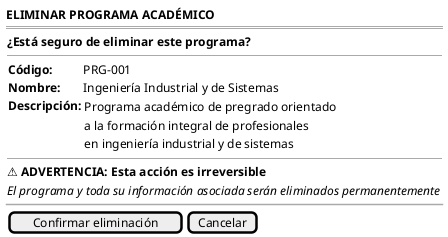 @startsalt eliminarPrograma-wireframe
{
    <b>ELIMINAR PROGRAMA ACADÉMICO</b>
    ===
    {
        <b>¿Está seguro de eliminar este programa?</b>
        --
        {
            <b>Código:</b> | PRG-001
            <b>Nombre:</b> | Ingeniería Industrial y de Sistemas
            <b>Descripción:</b> |
            {
                Programa académico de pregrado orientado
                a la formación integral de profesionales
                en ingeniería industrial y de sistemas
            }}
            --
            <b>⚠️ ADVERTENCIA: Esta acción es irreversible</b>
            <i>El programa y toda su información asociada serán eliminados permanentemente</i>
        }

        ~~

        {[Confirmar eliminación] | [Cancelar]}
    }

    @endsalt